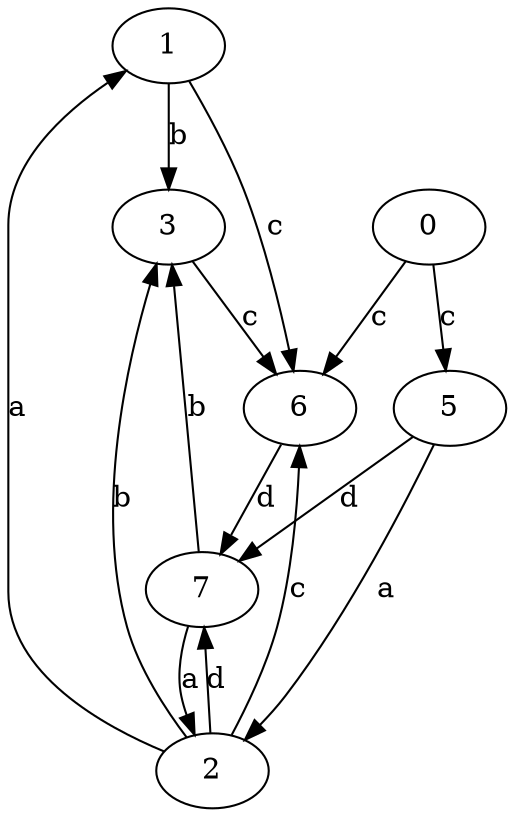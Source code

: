 strict digraph  {
1;
2;
3;
5;
6;
0;
7;
1 -> 3  [label=b];
1 -> 6  [label=c];
2 -> 1  [label=a];
2 -> 3  [label=b];
2 -> 6  [label=c];
2 -> 7  [label=d];
3 -> 6  [label=c];
5 -> 2  [label=a];
5 -> 7  [label=d];
6 -> 7  [label=d];
0 -> 5  [label=c];
0 -> 6  [label=c];
7 -> 2  [label=a];
7 -> 3  [label=b];
}
